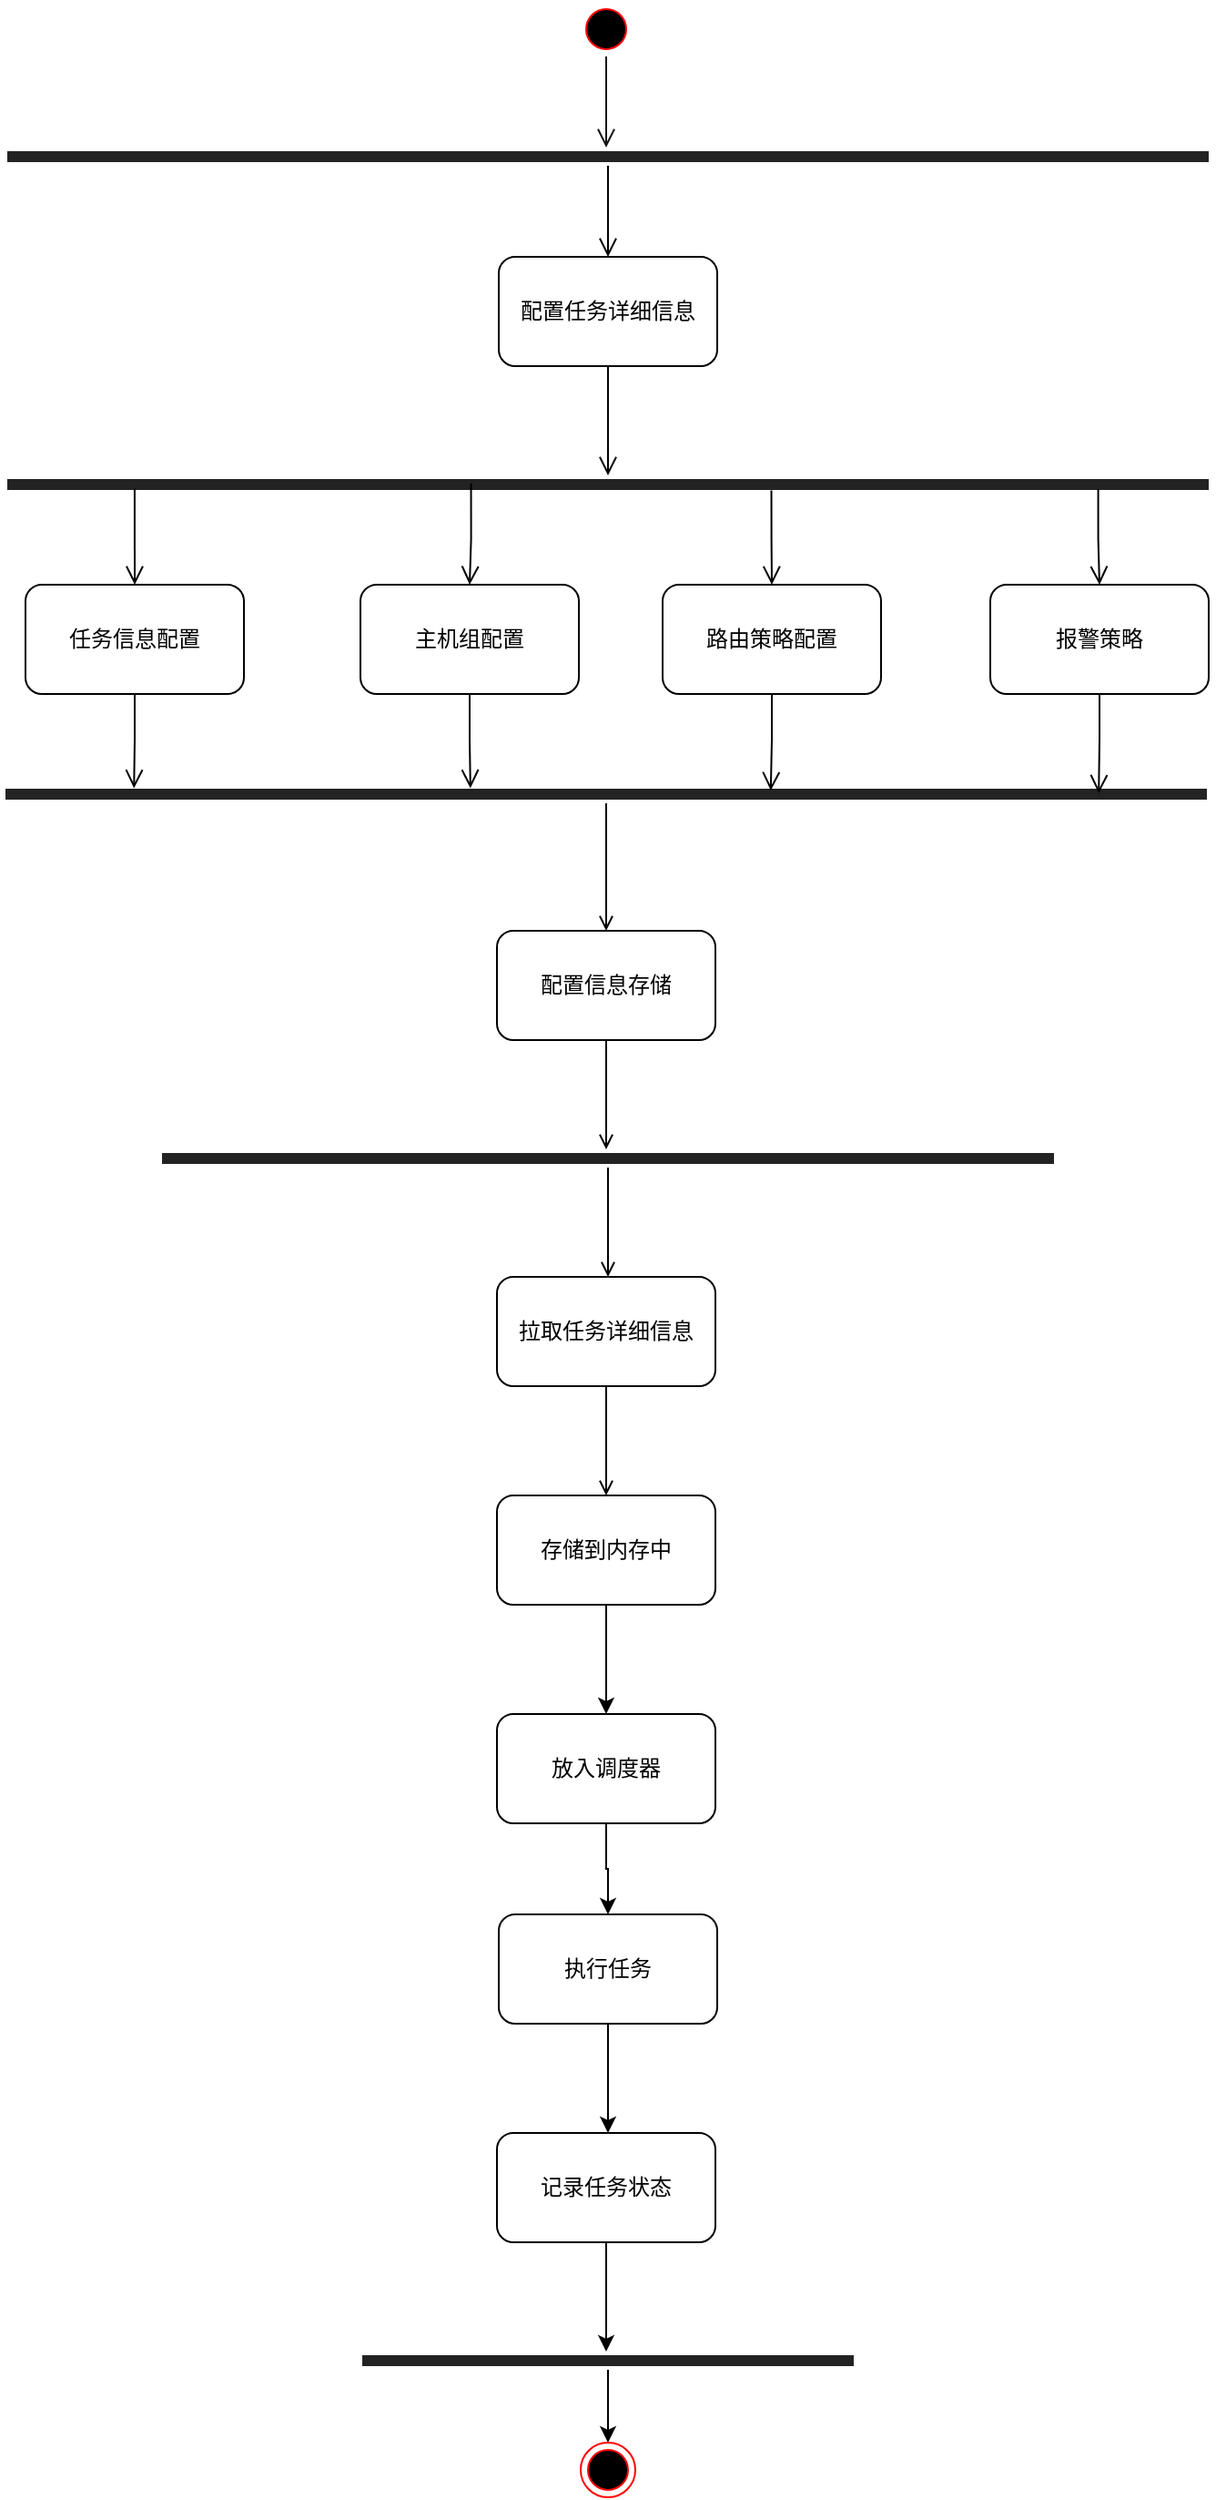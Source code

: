 <mxfile version="21.5.1" type="github">
  <diagram name="第 1 页" id="Glrq0b3XtB9Ty7BmjGbc">
    <mxGraphModel dx="2120" dy="1018" grid="1" gridSize="10" guides="1" tooltips="1" connect="1" arrows="1" fold="1" page="1" pageScale="1" pageWidth="827" pageHeight="1169" math="0" shadow="0">
      <root>
        <mxCell id="0" />
        <mxCell id="1" parent="0" />
        <mxCell id="0Vx3oVSOO34UToJLFlZD-5" value="" style="ellipse;html=1;shape=startState;fillColor=#000000;strokeColor=#ff0000;" vertex="1" parent="1">
          <mxGeometry x="384" y="80" width="30" height="30" as="geometry" />
        </mxCell>
        <mxCell id="0Vx3oVSOO34UToJLFlZD-6" value="" style="edgeStyle=orthogonalEdgeStyle;html=1;verticalAlign=bottom;endArrow=open;endSize=8;strokeColor=#151313;rounded=0;" edge="1" source="0Vx3oVSOO34UToJLFlZD-5" parent="1">
          <mxGeometry relative="1" as="geometry">
            <mxPoint x="399" y="160" as="targetPoint" />
          </mxGeometry>
        </mxCell>
        <mxCell id="0Vx3oVSOO34UToJLFlZD-9" value="" style="shape=line;html=1;strokeWidth=6;strokeColor=#242323;" vertex="1" parent="1">
          <mxGeometry x="70" y="160" width="660" height="10" as="geometry" />
        </mxCell>
        <mxCell id="0Vx3oVSOO34UToJLFlZD-10" value="" style="edgeStyle=orthogonalEdgeStyle;html=1;verticalAlign=bottom;endArrow=open;endSize=8;strokeColor=#000000;rounded=0;" edge="1" source="0Vx3oVSOO34UToJLFlZD-9" parent="1">
          <mxGeometry relative="1" as="geometry">
            <mxPoint x="400" y="220" as="targetPoint" />
          </mxGeometry>
        </mxCell>
        <mxCell id="0Vx3oVSOO34UToJLFlZD-12" value="配置任务详细信息" style="rounded=1;whiteSpace=wrap;html=1;" vertex="1" parent="1">
          <mxGeometry x="340" y="220" width="120" height="60" as="geometry" />
        </mxCell>
        <mxCell id="0Vx3oVSOO34UToJLFlZD-15" value="" style="edgeStyle=orthogonalEdgeStyle;html=1;verticalAlign=bottom;endArrow=open;endSize=8;strokeColor=#000000;rounded=0;exitX=0.5;exitY=1;exitDx=0;exitDy=0;" edge="1" parent="1" source="0Vx3oVSOO34UToJLFlZD-12">
          <mxGeometry relative="1" as="geometry">
            <mxPoint x="400" y="340" as="targetPoint" />
            <mxPoint x="410" y="180" as="sourcePoint" />
          </mxGeometry>
        </mxCell>
        <mxCell id="0Vx3oVSOO34UToJLFlZD-18" value="" style="shape=line;html=1;strokeWidth=6;strokeColor=#242323;" vertex="1" parent="1">
          <mxGeometry x="70" y="340" width="660" height="10" as="geometry" />
        </mxCell>
        <mxCell id="0Vx3oVSOO34UToJLFlZD-25" value="" style="edgeStyle=orthogonalEdgeStyle;html=1;verticalAlign=bottom;endArrow=open;endSize=8;strokeColor=#000000;rounded=0;entryX=0.5;entryY=0;entryDx=0;entryDy=0;exitX=0.106;exitY=0.743;exitDx=0;exitDy=0;exitPerimeter=0;" edge="1" parent="1" target="0Vx3oVSOO34UToJLFlZD-26" source="0Vx3oVSOO34UToJLFlZD-18">
          <mxGeometry relative="1" as="geometry">
            <mxPoint x="270" y="410" as="targetPoint" />
            <mxPoint x="300" y="348" as="sourcePoint" />
          </mxGeometry>
        </mxCell>
        <mxCell id="0Vx3oVSOO34UToJLFlZD-26" value="任务信息配置" style="rounded=1;whiteSpace=wrap;html=1;" vertex="1" parent="1">
          <mxGeometry x="80" y="400" width="120" height="60" as="geometry" />
        </mxCell>
        <mxCell id="0Vx3oVSOO34UToJLFlZD-28" value="主机组配置" style="rounded=1;whiteSpace=wrap;html=1;" vertex="1" parent="1">
          <mxGeometry x="264" y="400" width="120" height="60" as="geometry" />
        </mxCell>
        <mxCell id="0Vx3oVSOO34UToJLFlZD-29" value="" style="edgeStyle=orthogonalEdgeStyle;html=1;verticalAlign=bottom;endArrow=open;endSize=8;strokeColor=#000000;rounded=0;entryX=0.5;entryY=0;entryDx=0;entryDy=0;exitX=0.636;exitY=0.822;exitDx=0;exitDy=0;exitPerimeter=0;" edge="1" parent="1" target="0Vx3oVSOO34UToJLFlZD-30" source="0Vx3oVSOO34UToJLFlZD-18">
          <mxGeometry relative="1" as="geometry">
            <mxPoint x="560" y="410" as="targetPoint" />
            <mxPoint x="590" y="348" as="sourcePoint" />
          </mxGeometry>
        </mxCell>
        <mxCell id="0Vx3oVSOO34UToJLFlZD-30" value="路由策略配置" style="rounded=1;whiteSpace=wrap;html=1;" vertex="1" parent="1">
          <mxGeometry x="430" y="400" width="120" height="60" as="geometry" />
        </mxCell>
        <mxCell id="0Vx3oVSOO34UToJLFlZD-34" value="" style="edgeStyle=orthogonalEdgeStyle;html=1;verticalAlign=bottom;endArrow=open;endSize=8;strokeColor=#000000;rounded=0;entryX=0.5;entryY=0;entryDx=0;entryDy=0;exitX=0.908;exitY=0.762;exitDx=0;exitDy=0;exitPerimeter=0;" edge="1" parent="1" target="0Vx3oVSOO34UToJLFlZD-35" source="0Vx3oVSOO34UToJLFlZD-18">
          <mxGeometry relative="1" as="geometry">
            <mxPoint x="700" y="410" as="targetPoint" />
            <mxPoint x="689" y="348" as="sourcePoint" />
          </mxGeometry>
        </mxCell>
        <mxCell id="0Vx3oVSOO34UToJLFlZD-35" value="报警策略" style="rounded=1;whiteSpace=wrap;html=1;" vertex="1" parent="1">
          <mxGeometry x="610" y="400" width="120" height="60" as="geometry" />
        </mxCell>
        <mxCell id="0Vx3oVSOO34UToJLFlZD-37" value="" style="edgeStyle=orthogonalEdgeStyle;html=1;verticalAlign=bottom;endArrow=open;endSize=8;strokeColor=#000000;rounded=0;exitX=0.386;exitY=0.443;exitDx=0;exitDy=0;exitPerimeter=0;" edge="1" parent="1" source="0Vx3oVSOO34UToJLFlZD-18" target="0Vx3oVSOO34UToJLFlZD-28">
          <mxGeometry relative="1" as="geometry">
            <mxPoint x="140" y="410" as="targetPoint" />
            <mxPoint x="140" y="358" as="sourcePoint" />
            <Array as="points" />
          </mxGeometry>
        </mxCell>
        <mxCell id="0Vx3oVSOO34UToJLFlZD-50" style="edgeStyle=orthogonalEdgeStyle;rounded=0;orthogonalLoop=1;jettySize=auto;html=1;endArrow=open;endFill=0;" edge="1" parent="1" source="0Vx3oVSOO34UToJLFlZD-39">
          <mxGeometry relative="1" as="geometry">
            <mxPoint x="399" y="590" as="targetPoint" />
          </mxGeometry>
        </mxCell>
        <mxCell id="0Vx3oVSOO34UToJLFlZD-39" value="" style="shape=line;html=1;strokeWidth=6;strokeColor=#242323;" vertex="1" parent="1">
          <mxGeometry x="69" y="510" width="660" height="10" as="geometry" />
        </mxCell>
        <mxCell id="0Vx3oVSOO34UToJLFlZD-40" value="" style="edgeStyle=orthogonalEdgeStyle;html=1;verticalAlign=bottom;endArrow=open;endSize=8;strokeColor=#000000;rounded=0;exitX=0.5;exitY=1;exitDx=0;exitDy=0;entryX=0.107;entryY=0.171;entryDx=0;entryDy=0;entryPerimeter=0;" edge="1" parent="1" source="0Vx3oVSOO34UToJLFlZD-26" target="0Vx3oVSOO34UToJLFlZD-39">
          <mxGeometry relative="1" as="geometry">
            <mxPoint x="270" y="510" as="targetPoint" />
            <mxPoint x="140" y="470" as="sourcePoint" />
          </mxGeometry>
        </mxCell>
        <mxCell id="0Vx3oVSOO34UToJLFlZD-41" value="" style="edgeStyle=orthogonalEdgeStyle;html=1;verticalAlign=bottom;endArrow=open;endSize=8;strokeColor=#000000;rounded=0;exitX=0.5;exitY=1;exitDx=0;exitDy=0;entryX=0.387;entryY=0.171;entryDx=0;entryDy=0;entryPerimeter=0;" edge="1" parent="1" source="0Vx3oVSOO34UToJLFlZD-28" target="0Vx3oVSOO34UToJLFlZD-39">
          <mxGeometry relative="1" as="geometry">
            <mxPoint x="280" y="520" as="targetPoint" />
            <mxPoint x="280" y="470" as="sourcePoint" />
          </mxGeometry>
        </mxCell>
        <mxCell id="0Vx3oVSOO34UToJLFlZD-42" value="" style="edgeStyle=orthogonalEdgeStyle;html=1;verticalAlign=bottom;endArrow=open;endSize=8;strokeColor=#000000;rounded=0;exitX=0.5;exitY=1;exitDx=0;exitDy=0;entryX=0.637;entryY=0.3;entryDx=0;entryDy=0;entryPerimeter=0;" edge="1" parent="1" source="0Vx3oVSOO34UToJLFlZD-30" target="0Vx3oVSOO34UToJLFlZD-39">
          <mxGeometry relative="1" as="geometry">
            <mxPoint x="423" y="522" as="targetPoint" />
            <mxPoint x="424" y="470" as="sourcePoint" />
          </mxGeometry>
        </mxCell>
        <mxCell id="0Vx3oVSOO34UToJLFlZD-43" value="" style="edgeStyle=orthogonalEdgeStyle;html=1;verticalAlign=bottom;endArrow=open;endSize=8;strokeColor=#000000;rounded=0;exitX=0.5;exitY=1;exitDx=0;exitDy=0;entryX=0.91;entryY=0.454;entryDx=0;entryDy=0;entryPerimeter=0;" edge="1" parent="1" source="0Vx3oVSOO34UToJLFlZD-35" target="0Vx3oVSOO34UToJLFlZD-39">
          <mxGeometry relative="1" as="geometry">
            <mxPoint x="560" y="522" as="targetPoint" />
            <mxPoint x="560" y="470" as="sourcePoint" />
          </mxGeometry>
        </mxCell>
        <mxCell id="0Vx3oVSOO34UToJLFlZD-48" style="edgeStyle=orthogonalEdgeStyle;rounded=0;orthogonalLoop=1;jettySize=auto;html=1;exitX=0.5;exitY=1;exitDx=0;exitDy=0;endArrow=open;endFill=0;" edge="1" parent="1" source="0Vx3oVSOO34UToJLFlZD-45">
          <mxGeometry relative="1" as="geometry">
            <mxPoint x="399" y="710" as="targetPoint" />
          </mxGeometry>
        </mxCell>
        <mxCell id="0Vx3oVSOO34UToJLFlZD-45" value="配置信息存储" style="rounded=1;whiteSpace=wrap;html=1;" vertex="1" parent="1">
          <mxGeometry x="339" y="590" width="120" height="60" as="geometry" />
        </mxCell>
        <mxCell id="0Vx3oVSOO34UToJLFlZD-52" style="edgeStyle=orthogonalEdgeStyle;rounded=0;orthogonalLoop=1;jettySize=auto;html=1;endArrow=open;endFill=0;" edge="1" parent="1" source="0Vx3oVSOO34UToJLFlZD-47">
          <mxGeometry relative="1" as="geometry">
            <mxPoint x="400" y="780" as="targetPoint" />
          </mxGeometry>
        </mxCell>
        <mxCell id="0Vx3oVSOO34UToJLFlZD-47" value="" style="shape=line;html=1;strokeWidth=6;strokeColor=#242323;" vertex="1" parent="1">
          <mxGeometry x="155" y="710" width="490" height="10" as="geometry" />
        </mxCell>
        <mxCell id="0Vx3oVSOO34UToJLFlZD-54" style="edgeStyle=orthogonalEdgeStyle;rounded=0;orthogonalLoop=1;jettySize=auto;html=1;endArrow=open;endFill=0;" edge="1" parent="1" source="0Vx3oVSOO34UToJLFlZD-53">
          <mxGeometry relative="1" as="geometry">
            <mxPoint x="399" y="900" as="targetPoint" />
          </mxGeometry>
        </mxCell>
        <mxCell id="0Vx3oVSOO34UToJLFlZD-53" value="拉取任务详细信息" style="rounded=1;whiteSpace=wrap;html=1;" vertex="1" parent="1">
          <mxGeometry x="339" y="780" width="120" height="60" as="geometry" />
        </mxCell>
        <mxCell id="0Vx3oVSOO34UToJLFlZD-56" style="edgeStyle=orthogonalEdgeStyle;rounded=0;orthogonalLoop=1;jettySize=auto;html=1;" edge="1" parent="1" source="0Vx3oVSOO34UToJLFlZD-55">
          <mxGeometry relative="1" as="geometry">
            <mxPoint x="399" y="1020" as="targetPoint" />
          </mxGeometry>
        </mxCell>
        <mxCell id="0Vx3oVSOO34UToJLFlZD-55" value="存储到内存中" style="rounded=1;whiteSpace=wrap;html=1;" vertex="1" parent="1">
          <mxGeometry x="339" y="900" width="120" height="60" as="geometry" />
        </mxCell>
        <mxCell id="0Vx3oVSOO34UToJLFlZD-58" style="edgeStyle=orthogonalEdgeStyle;rounded=0;orthogonalLoop=1;jettySize=auto;html=1;entryX=0.5;entryY=0;entryDx=0;entryDy=0;" edge="1" parent="1" source="0Vx3oVSOO34UToJLFlZD-57" target="0Vx3oVSOO34UToJLFlZD-59">
          <mxGeometry relative="1" as="geometry">
            <mxPoint x="399" y="1120" as="targetPoint" />
          </mxGeometry>
        </mxCell>
        <mxCell id="0Vx3oVSOO34UToJLFlZD-57" value="放入调度器" style="rounded=1;whiteSpace=wrap;html=1;" vertex="1" parent="1">
          <mxGeometry x="339" y="1020" width="120" height="60" as="geometry" />
        </mxCell>
        <mxCell id="0Vx3oVSOO34UToJLFlZD-61" style="edgeStyle=orthogonalEdgeStyle;rounded=0;orthogonalLoop=1;jettySize=auto;html=1;" edge="1" parent="1" source="0Vx3oVSOO34UToJLFlZD-59">
          <mxGeometry relative="1" as="geometry">
            <mxPoint x="400" y="1250" as="targetPoint" />
          </mxGeometry>
        </mxCell>
        <mxCell id="0Vx3oVSOO34UToJLFlZD-59" value="执行任务" style="rounded=1;whiteSpace=wrap;html=1;" vertex="1" parent="1">
          <mxGeometry x="340" y="1130" width="120" height="60" as="geometry" />
        </mxCell>
        <mxCell id="0Vx3oVSOO34UToJLFlZD-63" style="edgeStyle=orthogonalEdgeStyle;rounded=0;orthogonalLoop=1;jettySize=auto;html=1;" edge="1" parent="1" source="0Vx3oVSOO34UToJLFlZD-62">
          <mxGeometry relative="1" as="geometry">
            <mxPoint x="399" y="1370" as="targetPoint" />
          </mxGeometry>
        </mxCell>
        <mxCell id="0Vx3oVSOO34UToJLFlZD-62" value="记录任务状态" style="rounded=1;whiteSpace=wrap;html=1;" vertex="1" parent="1">
          <mxGeometry x="339" y="1250" width="120" height="60" as="geometry" />
        </mxCell>
        <mxCell id="0Vx3oVSOO34UToJLFlZD-65" style="edgeStyle=orthogonalEdgeStyle;rounded=0;orthogonalLoop=1;jettySize=auto;html=1;" edge="1" parent="1" source="0Vx3oVSOO34UToJLFlZD-64">
          <mxGeometry relative="1" as="geometry">
            <mxPoint x="400" y="1420" as="targetPoint" />
          </mxGeometry>
        </mxCell>
        <mxCell id="0Vx3oVSOO34UToJLFlZD-64" value="" style="shape=line;html=1;strokeWidth=6;strokeColor=#242323;" vertex="1" parent="1">
          <mxGeometry x="265" y="1370" width="270" height="10" as="geometry" />
        </mxCell>
        <mxCell id="0Vx3oVSOO34UToJLFlZD-66" value="" style="ellipse;html=1;shape=endState;fillColor=#000000;strokeColor=#ff0000;" vertex="1" parent="1">
          <mxGeometry x="385" y="1420" width="30" height="30" as="geometry" />
        </mxCell>
      </root>
    </mxGraphModel>
  </diagram>
</mxfile>
